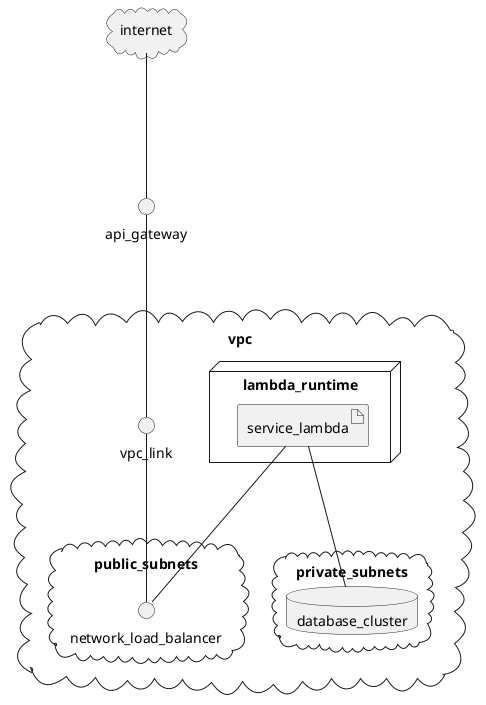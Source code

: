@startuml
cloud internet
interface api_gateway
cloud vpc {
    interface vpc_link
    cloud public_subnets {
        interface network_load_balancer
    }
    cloud private_subnets {
        database database_cluster
    }

    node lambda_runtime {
        artifact service_lambda
    }
}

internet --- api_gateway
api_gateway --- vpc_link
vpc_link --- network_load_balancer
service_lambda --- network_load_balancer
service_lambda --- database_cluster
@enduml
